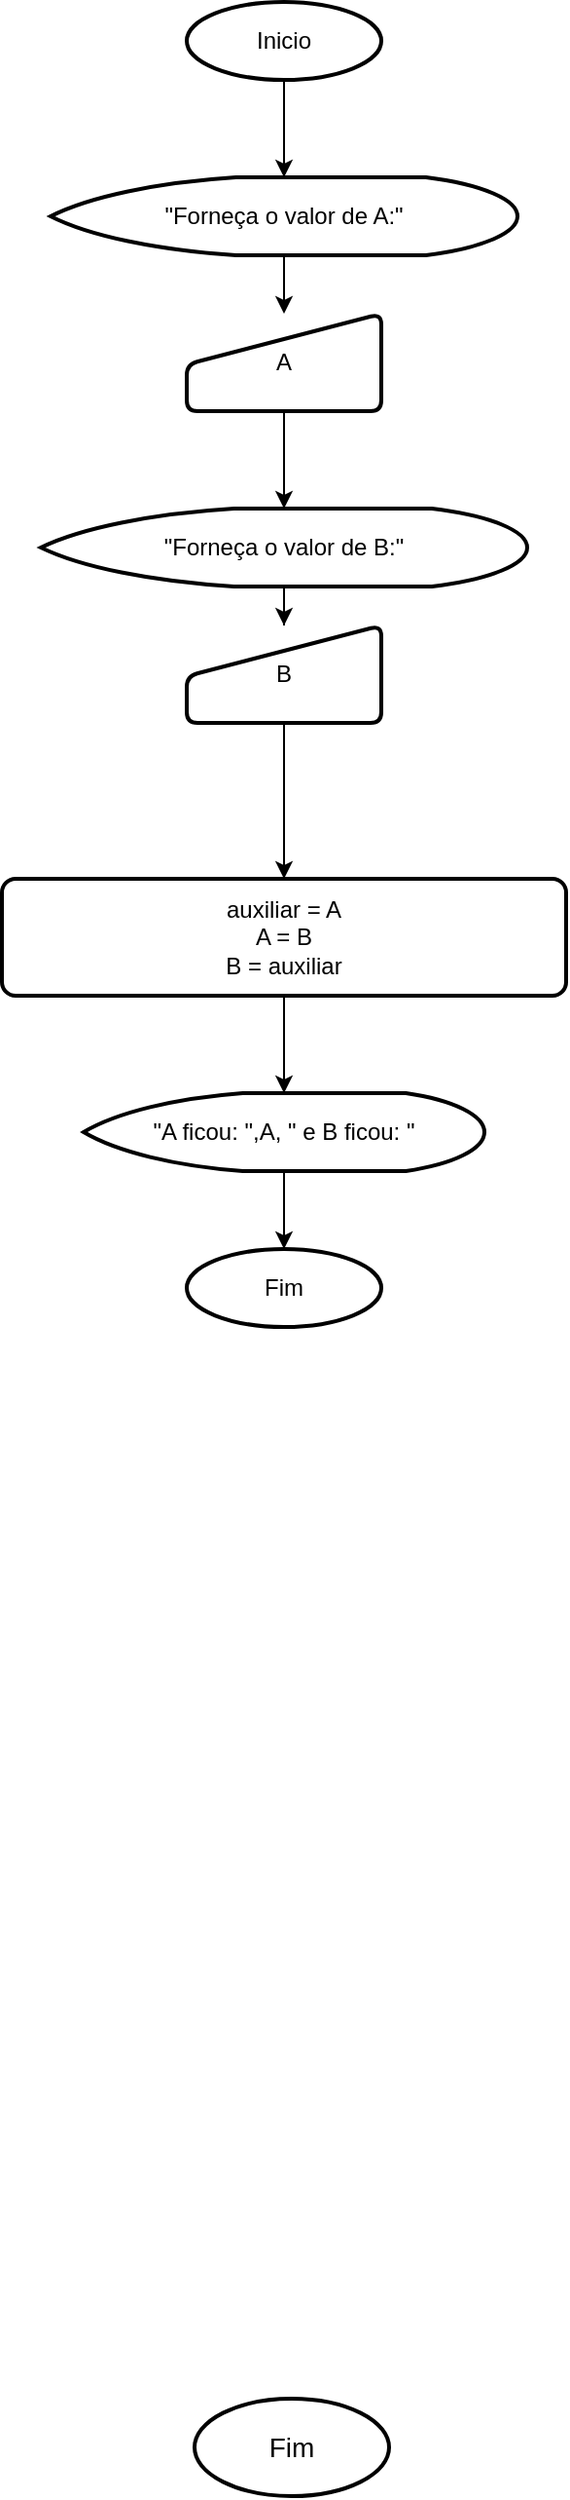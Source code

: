 <mxfile version="21.1.2" type="github">
  <diagram name="Página-1" id="j8Q7xMn7gf3VTsUeP04V">
    <mxGraphModel dx="1434" dy="1933" grid="1" gridSize="10" guides="1" tooltips="1" connect="1" arrows="1" fold="1" page="1" pageScale="1" pageWidth="827" pageHeight="1169" math="0" shadow="0">
      <root>
        <mxCell id="0" />
        <mxCell id="1" parent="0" />
        <mxCell id="fYO9dwernK-coDAbUZVF-15" value="&lt;font style=&quot;font-size: 14px;&quot;&gt;Fim&lt;/font&gt;" style="strokeWidth=2;html=1;shape=mxgraph.flowchart.start_1;whiteSpace=wrap;" parent="1" vertex="1">
          <mxGeometry x="364" y="1090" width="100" height="50" as="geometry" />
        </mxCell>
        <mxCell id="ejxCNK0-h7QDZHiplI2R-3" value="" style="edgeStyle=orthogonalEdgeStyle;rounded=0;orthogonalLoop=1;jettySize=auto;html=1;" edge="1" parent="1" source="ejxCNK0-h7QDZHiplI2R-1" target="ejxCNK0-h7QDZHiplI2R-2">
          <mxGeometry relative="1" as="geometry" />
        </mxCell>
        <mxCell id="ejxCNK0-h7QDZHiplI2R-1" value="Inicio" style="strokeWidth=2;html=1;shape=mxgraph.flowchart.start_1;whiteSpace=wrap;" vertex="1" parent="1">
          <mxGeometry x="360" y="-140" width="100" height="40" as="geometry" />
        </mxCell>
        <mxCell id="ejxCNK0-h7QDZHiplI2R-5" value="" style="edgeStyle=orthogonalEdgeStyle;rounded=0;orthogonalLoop=1;jettySize=auto;html=1;" edge="1" parent="1" source="ejxCNK0-h7QDZHiplI2R-2" target="ejxCNK0-h7QDZHiplI2R-4">
          <mxGeometry relative="1" as="geometry" />
        </mxCell>
        <mxCell id="ejxCNK0-h7QDZHiplI2R-2" value="&quot;Forneça o valor de A:&quot;" style="strokeWidth=2;html=1;shape=mxgraph.flowchart.display;whiteSpace=wrap;" vertex="1" parent="1">
          <mxGeometry x="290" y="-50" width="240" height="40" as="geometry" />
        </mxCell>
        <mxCell id="ejxCNK0-h7QDZHiplI2R-7" value="" style="edgeStyle=orthogonalEdgeStyle;rounded=0;orthogonalLoop=1;jettySize=auto;html=1;" edge="1" parent="1" source="ejxCNK0-h7QDZHiplI2R-4" target="ejxCNK0-h7QDZHiplI2R-6">
          <mxGeometry relative="1" as="geometry" />
        </mxCell>
        <mxCell id="ejxCNK0-h7QDZHiplI2R-4" value="A" style="html=1;strokeWidth=2;shape=manualInput;whiteSpace=wrap;rounded=1;size=26;arcSize=11;" vertex="1" parent="1">
          <mxGeometry x="360" y="20" width="100" height="50" as="geometry" />
        </mxCell>
        <mxCell id="ejxCNK0-h7QDZHiplI2R-9" value="" style="edgeStyle=orthogonalEdgeStyle;rounded=0;orthogonalLoop=1;jettySize=auto;html=1;" edge="1" parent="1" source="ejxCNK0-h7QDZHiplI2R-6" target="ejxCNK0-h7QDZHiplI2R-8">
          <mxGeometry relative="1" as="geometry" />
        </mxCell>
        <mxCell id="ejxCNK0-h7QDZHiplI2R-6" value="&quot;Forneça o valor de B:&quot;" style="strokeWidth=2;html=1;shape=mxgraph.flowchart.display;whiteSpace=wrap;" vertex="1" parent="1">
          <mxGeometry x="285" y="120" width="250" height="40" as="geometry" />
        </mxCell>
        <mxCell id="ejxCNK0-h7QDZHiplI2R-14" value="" style="edgeStyle=orthogonalEdgeStyle;rounded=0;orthogonalLoop=1;jettySize=auto;html=1;" edge="1" parent="1" source="ejxCNK0-h7QDZHiplI2R-8" target="ejxCNK0-h7QDZHiplI2R-13">
          <mxGeometry relative="1" as="geometry" />
        </mxCell>
        <mxCell id="ejxCNK0-h7QDZHiplI2R-8" value="B" style="html=1;strokeWidth=2;shape=manualInput;whiteSpace=wrap;rounded=1;size=26;arcSize=11;" vertex="1" parent="1">
          <mxGeometry x="360" y="180" width="100" height="50" as="geometry" />
        </mxCell>
        <mxCell id="ejxCNK0-h7QDZHiplI2R-16" value="" style="edgeStyle=orthogonalEdgeStyle;rounded=0;orthogonalLoop=1;jettySize=auto;html=1;" edge="1" parent="1" source="ejxCNK0-h7QDZHiplI2R-13" target="ejxCNK0-h7QDZHiplI2R-15">
          <mxGeometry relative="1" as="geometry" />
        </mxCell>
        <mxCell id="ejxCNK0-h7QDZHiplI2R-13" value="&lt;div&gt;&lt;br&gt;&lt;/div&gt;&lt;div&gt;  auxiliar = A&lt;/div&gt;&lt;div&gt;&lt;span style=&quot;&quot;&gt;  &lt;/span&gt;A = B&lt;/div&gt;&lt;div&gt;&lt;span style=&quot;&quot;&gt;  &lt;/span&gt;B = auxiliar&lt;/div&gt;&lt;div&gt;&lt;br&gt;&lt;/div&gt;" style="rounded=1;whiteSpace=wrap;html=1;absoluteArcSize=1;arcSize=14;strokeWidth=2;" vertex="1" parent="1">
          <mxGeometry x="265" y="310" width="290" height="60" as="geometry" />
        </mxCell>
        <mxCell id="ejxCNK0-h7QDZHiplI2R-18" value="" style="edgeStyle=orthogonalEdgeStyle;rounded=0;orthogonalLoop=1;jettySize=auto;html=1;" edge="1" parent="1" source="ejxCNK0-h7QDZHiplI2R-15" target="ejxCNK0-h7QDZHiplI2R-17">
          <mxGeometry relative="1" as="geometry" />
        </mxCell>
        <mxCell id="ejxCNK0-h7QDZHiplI2R-15" value="&quot;A ficou: &quot;,A, &quot; e B ficou: &quot;" style="strokeWidth=2;html=1;shape=mxgraph.flowchart.display;whiteSpace=wrap;" vertex="1" parent="1">
          <mxGeometry x="307" y="420" width="206" height="40" as="geometry" />
        </mxCell>
        <mxCell id="ejxCNK0-h7QDZHiplI2R-17" value="Fim" style="strokeWidth=2;html=1;shape=mxgraph.flowchart.start_1;whiteSpace=wrap;" vertex="1" parent="1">
          <mxGeometry x="360" y="500" width="100" height="40" as="geometry" />
        </mxCell>
      </root>
    </mxGraphModel>
  </diagram>
</mxfile>
